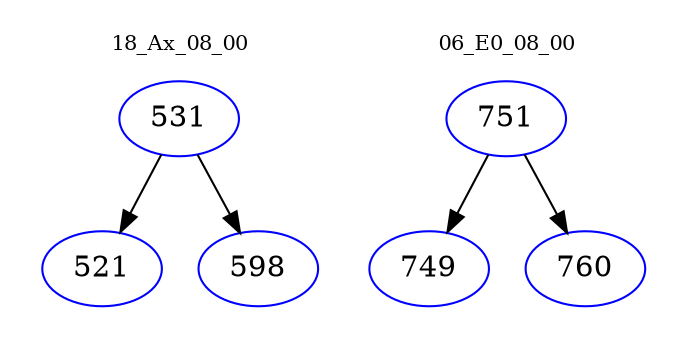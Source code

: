 digraph{
subgraph cluster_0 {
color = white
label = "18_Ax_08_00";
fontsize=10;
T0_531 [label="531", color="blue"]
T0_531 -> T0_521 [color="black"]
T0_521 [label="521", color="blue"]
T0_531 -> T0_598 [color="black"]
T0_598 [label="598", color="blue"]
}
subgraph cluster_1 {
color = white
label = "06_E0_08_00";
fontsize=10;
T1_751 [label="751", color="blue"]
T1_751 -> T1_749 [color="black"]
T1_749 [label="749", color="blue"]
T1_751 -> T1_760 [color="black"]
T1_760 [label="760", color="blue"]
}
}
